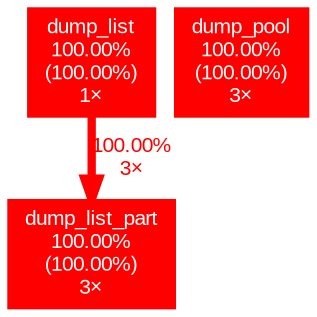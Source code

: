 digraph {
	graph [ranksep=0.25, fontname=Arial, nodesep=0.125];
	node [fontname=Arial, style=filled, height=0, width=0, shape=box, fontcolor=white];
	edge [fontname=Arial];
	1 [color="#ff0000", fontcolor="#ffffff", fontsize="10.00", label="dump_list_part\n100.00%\n(100.00%)\n3×"];
	2 [color="#ff0000", fontcolor="#ffffff", fontsize="10.00", label="dump_pool\n100.00%\n(100.00%)\n3×"];
	3 [color="#ff0000", fontcolor="#ffffff", fontsize="10.00", label="dump_list\n100.00%\n(100.00%)\n1×"];
	3 -> 1 [color="#ff0000", label="100.00%\n3×", arrowsize="1.00", fontsize="10.00", fontcolor="#ff0000", labeldistance="4.00", penwidth="4.00"];
}
